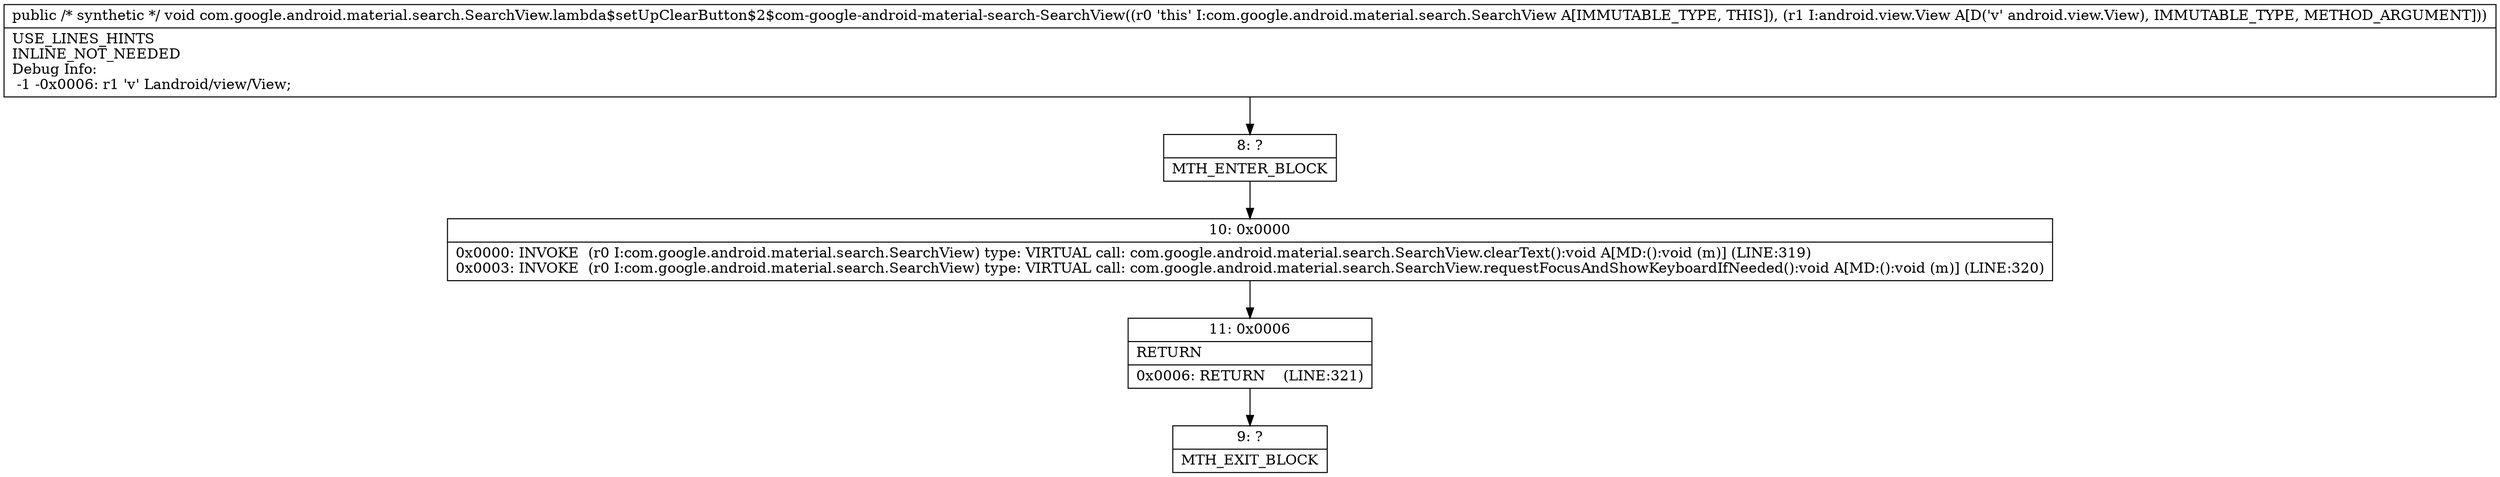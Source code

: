 digraph "CFG forcom.google.android.material.search.SearchView.lambda$setUpClearButton$2$com\-google\-android\-material\-search\-SearchView(Landroid\/view\/View;)V" {
Node_8 [shape=record,label="{8\:\ ?|MTH_ENTER_BLOCK\l}"];
Node_10 [shape=record,label="{10\:\ 0x0000|0x0000: INVOKE  (r0 I:com.google.android.material.search.SearchView) type: VIRTUAL call: com.google.android.material.search.SearchView.clearText():void A[MD:():void (m)] (LINE:319)\l0x0003: INVOKE  (r0 I:com.google.android.material.search.SearchView) type: VIRTUAL call: com.google.android.material.search.SearchView.requestFocusAndShowKeyboardIfNeeded():void A[MD:():void (m)] (LINE:320)\l}"];
Node_11 [shape=record,label="{11\:\ 0x0006|RETURN\l|0x0006: RETURN    (LINE:321)\l}"];
Node_9 [shape=record,label="{9\:\ ?|MTH_EXIT_BLOCK\l}"];
MethodNode[shape=record,label="{public \/* synthetic *\/ void com.google.android.material.search.SearchView.lambda$setUpClearButton$2$com\-google\-android\-material\-search\-SearchView((r0 'this' I:com.google.android.material.search.SearchView A[IMMUTABLE_TYPE, THIS]), (r1 I:android.view.View A[D('v' android.view.View), IMMUTABLE_TYPE, METHOD_ARGUMENT]))  | USE_LINES_HINTS\lINLINE_NOT_NEEDED\lDebug Info:\l  \-1 \-0x0006: r1 'v' Landroid\/view\/View;\l}"];
MethodNode -> Node_8;Node_8 -> Node_10;
Node_10 -> Node_11;
Node_11 -> Node_9;
}

